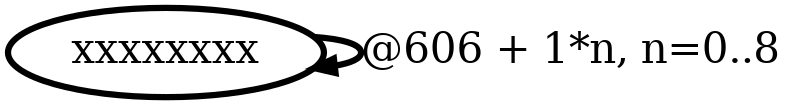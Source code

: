 digraph G {
        node [style=rounded, penwidth=3, fontsize=20, shape=oval];
        "xxxxxxxx" -> "xxxxxxxx" [label="@606 + 1*n, n=0..8", color=black,arrowsize=1,style=bold,penwidth=3,fontsize=20];
}
